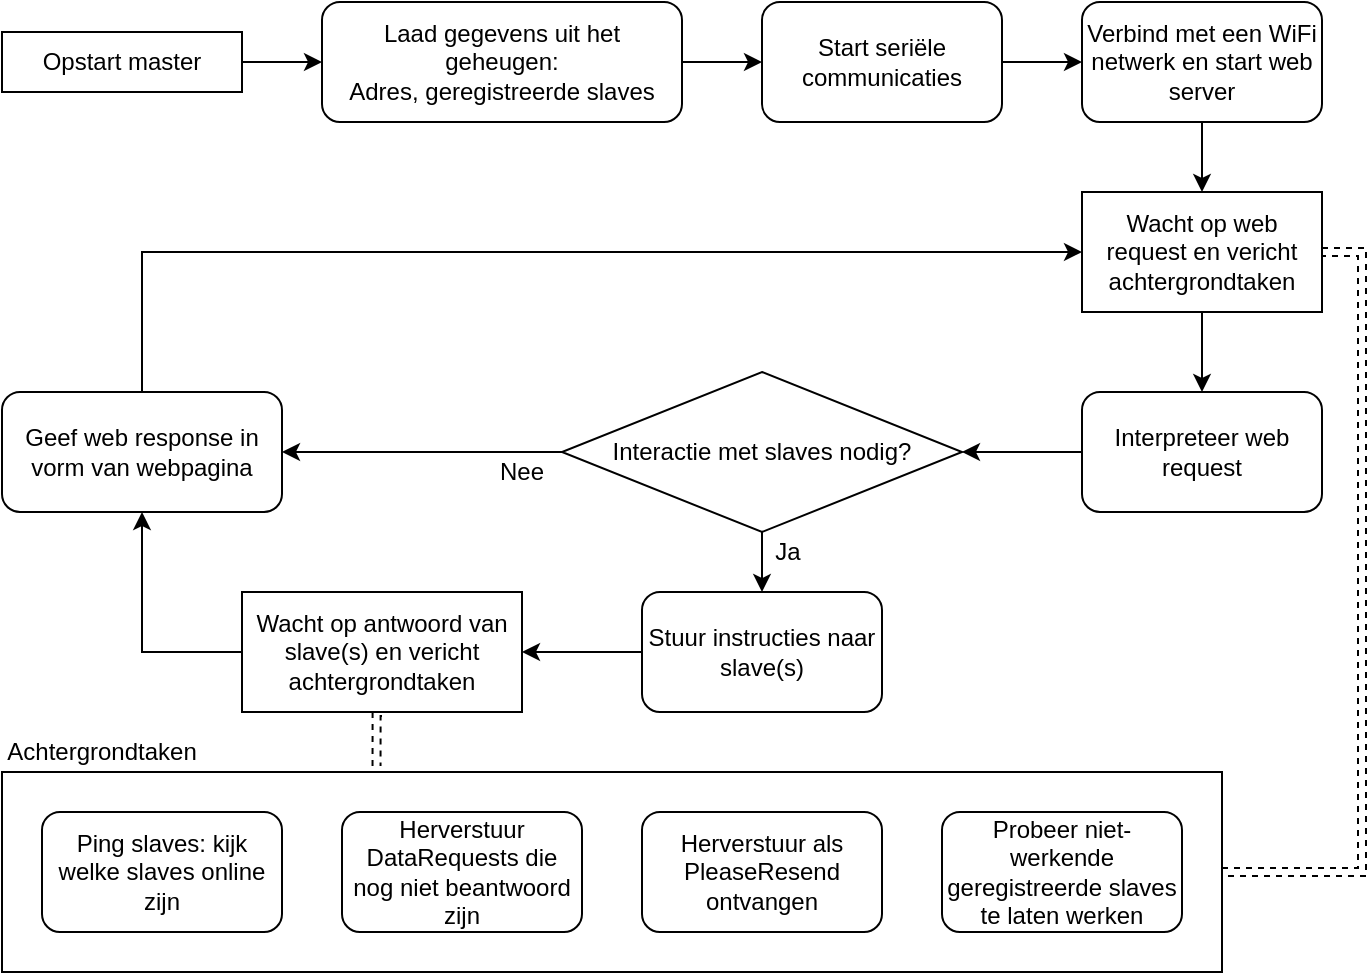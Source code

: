 <mxfile version="10.6.3" type="device"><diagram id="UIVqx04wKIHBNCvT4JOl" name="Page-1"><mxGraphModel dx="1394" dy="715" grid="1" gridSize="10" guides="1" tooltips="1" connect="1" arrows="1" fold="1" page="1" pageScale="1" pageWidth="827" pageHeight="1169" math="0" shadow="0"><root><mxCell id="0"/><mxCell id="1" parent="0"/><mxCell id="oglStqeF5IsoPhlrJtpc-48" style="edgeStyle=orthogonalEdgeStyle;rounded=0;orthogonalLoop=1;jettySize=auto;html=1;exitX=1;exitY=0.5;exitDx=0;exitDy=0;entryX=0;entryY=0.5;entryDx=0;entryDy=0;" edge="1" parent="1" source="oglStqeF5IsoPhlrJtpc-28" target="oglStqeF5IsoPhlrJtpc-30"><mxGeometry relative="1" as="geometry"/></mxCell><mxCell id="oglStqeF5IsoPhlrJtpc-28" value="Opstart master&lt;br&gt;" style="rounded=0;whiteSpace=wrap;html=1;" vertex="1" parent="1"><mxGeometry x="40" y="40" width="120" height="30" as="geometry"/></mxCell><mxCell id="oglStqeF5IsoPhlrJtpc-49" style="edgeStyle=orthogonalEdgeStyle;rounded=0;orthogonalLoop=1;jettySize=auto;html=1;exitX=1;exitY=0.5;exitDx=0;exitDy=0;entryX=0;entryY=0.5;entryDx=0;entryDy=0;" edge="1" parent="1" source="oglStqeF5IsoPhlrJtpc-30" target="oglStqeF5IsoPhlrJtpc-32"><mxGeometry relative="1" as="geometry"/></mxCell><mxCell id="oglStqeF5IsoPhlrJtpc-30" value="&lt;span&gt;Laad gegevens uit het geheugen:&lt;/span&gt;&lt;br&gt;&lt;span&gt;Adres, geregistreerde slaves&lt;/span&gt;" style="rounded=1;whiteSpace=wrap;html=1;" vertex="1" parent="1"><mxGeometry x="200" y="25" width="180" height="60" as="geometry"/></mxCell><mxCell id="oglStqeF5IsoPhlrJtpc-50" style="edgeStyle=orthogonalEdgeStyle;rounded=0;orthogonalLoop=1;jettySize=auto;html=1;exitX=1;exitY=0.5;exitDx=0;exitDy=0;entryX=0;entryY=0.5;entryDx=0;entryDy=0;" edge="1" parent="1" source="oglStqeF5IsoPhlrJtpc-32" target="oglStqeF5IsoPhlrJtpc-46"><mxGeometry relative="1" as="geometry"/></mxCell><mxCell id="oglStqeF5IsoPhlrJtpc-32" value="Start seriële communicaties&lt;br&gt;" style="rounded=1;whiteSpace=wrap;html=1;" vertex="1" parent="1"><mxGeometry x="420" y="25" width="120" height="60" as="geometry"/></mxCell><mxCell id="oglStqeF5IsoPhlrJtpc-52" style="edgeStyle=orthogonalEdgeStyle;rounded=0;orthogonalLoop=1;jettySize=auto;html=1;exitX=0.5;exitY=1;exitDx=0;exitDy=0;entryX=0.5;entryY=0;entryDx=0;entryDy=0;" edge="1" parent="1" source="oglStqeF5IsoPhlrJtpc-46" target="oglStqeF5IsoPhlrJtpc-51"><mxGeometry relative="1" as="geometry"/></mxCell><mxCell id="oglStqeF5IsoPhlrJtpc-46" value="Verbind met een WiFi netwerk en start web server" style="rounded=1;whiteSpace=wrap;html=1;" vertex="1" parent="1"><mxGeometry x="580" y="25" width="120" height="60" as="geometry"/></mxCell><mxCell id="oglStqeF5IsoPhlrJtpc-54" style="edgeStyle=orthogonalEdgeStyle;rounded=0;orthogonalLoop=1;jettySize=auto;html=1;exitX=0.5;exitY=1;exitDx=0;exitDy=0;entryX=0.5;entryY=0;entryDx=0;entryDy=0;" edge="1" parent="1" source="oglStqeF5IsoPhlrJtpc-51" target="oglStqeF5IsoPhlrJtpc-53"><mxGeometry relative="1" as="geometry"/></mxCell><mxCell id="oglStqeF5IsoPhlrJtpc-75" style="edgeStyle=orthogonalEdgeStyle;rounded=0;orthogonalLoop=1;jettySize=auto;html=1;exitX=1;exitY=0.5;exitDx=0;exitDy=0;entryX=1;entryY=0.5;entryDx=0;entryDy=0;dashed=1;shape=link;" edge="1" parent="1" source="oglStqeF5IsoPhlrJtpc-51" target="oglStqeF5IsoPhlrJtpc-71"><mxGeometry relative="1" as="geometry"/></mxCell><mxCell id="oglStqeF5IsoPhlrJtpc-51" value="Wacht op web request en vericht achtergrondtaken" style="rounded=0;whiteSpace=wrap;html=1;" vertex="1" parent="1"><mxGeometry x="580" y="120" width="120" height="60" as="geometry"/></mxCell><mxCell id="oglStqeF5IsoPhlrJtpc-58" style="edgeStyle=orthogonalEdgeStyle;rounded=0;orthogonalLoop=1;jettySize=auto;html=1;exitX=0;exitY=0.5;exitDx=0;exitDy=0;entryX=1;entryY=0.5;entryDx=0;entryDy=0;" edge="1" parent="1" source="oglStqeF5IsoPhlrJtpc-53" target="oglStqeF5IsoPhlrJtpc-57"><mxGeometry relative="1" as="geometry"/></mxCell><mxCell id="oglStqeF5IsoPhlrJtpc-53" value="Interpreteer web request" style="rounded=1;whiteSpace=wrap;html=1;" vertex="1" parent="1"><mxGeometry x="580" y="220" width="120" height="60" as="geometry"/></mxCell><mxCell id="oglStqeF5IsoPhlrJtpc-56" style="edgeStyle=orthogonalEdgeStyle;rounded=0;orthogonalLoop=1;jettySize=auto;html=1;exitX=0.5;exitY=0;exitDx=0;exitDy=0;entryX=0;entryY=0.5;entryDx=0;entryDy=0;" edge="1" parent="1" source="oglStqeF5IsoPhlrJtpc-55" target="oglStqeF5IsoPhlrJtpc-51"><mxGeometry relative="1" as="geometry"/></mxCell><mxCell id="oglStqeF5IsoPhlrJtpc-55" value="Geef web response in vorm van webpagina" style="rounded=1;whiteSpace=wrap;html=1;" vertex="1" parent="1"><mxGeometry x="40" y="220" width="140" height="60" as="geometry"/></mxCell><mxCell id="oglStqeF5IsoPhlrJtpc-59" style="edgeStyle=orthogonalEdgeStyle;rounded=0;orthogonalLoop=1;jettySize=auto;html=1;exitX=0;exitY=0.5;exitDx=0;exitDy=0;entryX=1;entryY=0.5;entryDx=0;entryDy=0;" edge="1" parent="1" source="oglStqeF5IsoPhlrJtpc-57" target="oglStqeF5IsoPhlrJtpc-55"><mxGeometry relative="1" as="geometry"/></mxCell><mxCell id="oglStqeF5IsoPhlrJtpc-63" style="edgeStyle=orthogonalEdgeStyle;rounded=0;orthogonalLoop=1;jettySize=auto;html=1;exitX=0.5;exitY=1;exitDx=0;exitDy=0;entryX=0.5;entryY=0;entryDx=0;entryDy=0;" edge="1" parent="1" source="oglStqeF5IsoPhlrJtpc-57" target="oglStqeF5IsoPhlrJtpc-61"><mxGeometry relative="1" as="geometry"/></mxCell><mxCell id="oglStqeF5IsoPhlrJtpc-57" value="Interactie met slaves nodig?" style="rhombus;whiteSpace=wrap;html=1;" vertex="1" parent="1"><mxGeometry x="320" y="210" width="200" height="80" as="geometry"/></mxCell><mxCell id="oglStqeF5IsoPhlrJtpc-60" value="Nee" style="text;html=1;strokeColor=none;fillColor=none;align=center;verticalAlign=middle;whiteSpace=wrap;rounded=0;" vertex="1" parent="1"><mxGeometry x="280" y="250" width="40" height="20" as="geometry"/></mxCell><mxCell id="oglStqeF5IsoPhlrJtpc-66" style="edgeStyle=orthogonalEdgeStyle;rounded=0;orthogonalLoop=1;jettySize=auto;html=1;exitX=0;exitY=0.5;exitDx=0;exitDy=0;entryX=1;entryY=0.5;entryDx=0;entryDy=0;" edge="1" parent="1" source="oglStqeF5IsoPhlrJtpc-61" target="oglStqeF5IsoPhlrJtpc-65"><mxGeometry relative="1" as="geometry"/></mxCell><mxCell id="oglStqeF5IsoPhlrJtpc-61" value="Stuur instructies naar slave(s)" style="rounded=1;whiteSpace=wrap;html=1;" vertex="1" parent="1"><mxGeometry x="360" y="320" width="120" height="60" as="geometry"/></mxCell><mxCell id="oglStqeF5IsoPhlrJtpc-64" value="Ja" style="text;html=1;strokeColor=none;fillColor=none;align=center;verticalAlign=middle;whiteSpace=wrap;rounded=0;" vertex="1" parent="1"><mxGeometry x="413" y="290" width="40" height="20" as="geometry"/></mxCell><mxCell id="oglStqeF5IsoPhlrJtpc-67" style="edgeStyle=orthogonalEdgeStyle;rounded=0;orthogonalLoop=1;jettySize=auto;html=1;exitX=0;exitY=0.5;exitDx=0;exitDy=0;entryX=0.5;entryY=1;entryDx=0;entryDy=0;" edge="1" parent="1" source="oglStqeF5IsoPhlrJtpc-65" target="oglStqeF5IsoPhlrJtpc-55"><mxGeometry relative="1" as="geometry"/></mxCell><mxCell id="oglStqeF5IsoPhlrJtpc-74" style="edgeStyle=orthogonalEdgeStyle;rounded=0;orthogonalLoop=1;jettySize=auto;html=1;exitX=0.5;exitY=1;exitDx=0;exitDy=0;entryX=0.307;entryY=-0.03;entryDx=0;entryDy=0;entryPerimeter=0;dashed=1;shape=link;" edge="1" parent="1" source="oglStqeF5IsoPhlrJtpc-65" target="oglStqeF5IsoPhlrJtpc-71"><mxGeometry relative="1" as="geometry"/></mxCell><mxCell id="oglStqeF5IsoPhlrJtpc-65" value="Wacht op antwoord van slave(s) en vericht achtergrondtaken" style="rounded=0;whiteSpace=wrap;html=1;" vertex="1" parent="1"><mxGeometry x="160" y="320" width="140" height="60" as="geometry"/></mxCell><mxCell id="oglStqeF5IsoPhlrJtpc-68" value="Ping slaves: kijk welke slaves online zijn" style="rounded=1;whiteSpace=wrap;html=1;" vertex="1" parent="1"><mxGeometry x="60" y="430" width="120" height="60" as="geometry"/></mxCell><mxCell id="oglStqeF5IsoPhlrJtpc-69" value="Herverstuur DataRequests die nog niet beantwoord zijn" style="rounded=1;whiteSpace=wrap;html=1;" vertex="1" parent="1"><mxGeometry x="210" y="430" width="120" height="60" as="geometry"/></mxCell><mxCell id="oglStqeF5IsoPhlrJtpc-70" value="Herverstuur als PleaseResend ontvangen" style="rounded=1;whiteSpace=wrap;html=1;" vertex="1" parent="1"><mxGeometry x="360" y="430" width="120" height="60" as="geometry"/></mxCell><mxCell id="oglStqeF5IsoPhlrJtpc-71" value="" style="rounded=0;whiteSpace=wrap;html=1;fillColor=none;" vertex="1" parent="1"><mxGeometry x="40" y="410" width="610" height="100" as="geometry"/></mxCell><mxCell id="oglStqeF5IsoPhlrJtpc-72" value="Probeer niet-werkende geregistreerde slaves te laten werken" style="rounded=1;whiteSpace=wrap;html=1;" vertex="1" parent="1"><mxGeometry x="510" y="430" width="120" height="60" as="geometry"/></mxCell><mxCell id="oglStqeF5IsoPhlrJtpc-73" value="Achtergrondtaken&lt;br&gt;" style="text;html=1;strokeColor=none;fillColor=none;align=center;verticalAlign=middle;whiteSpace=wrap;rounded=0;" vertex="1" parent="1"><mxGeometry x="70" y="390" width="40" height="20" as="geometry"/></mxCell></root></mxGraphModel></diagram></mxfile>